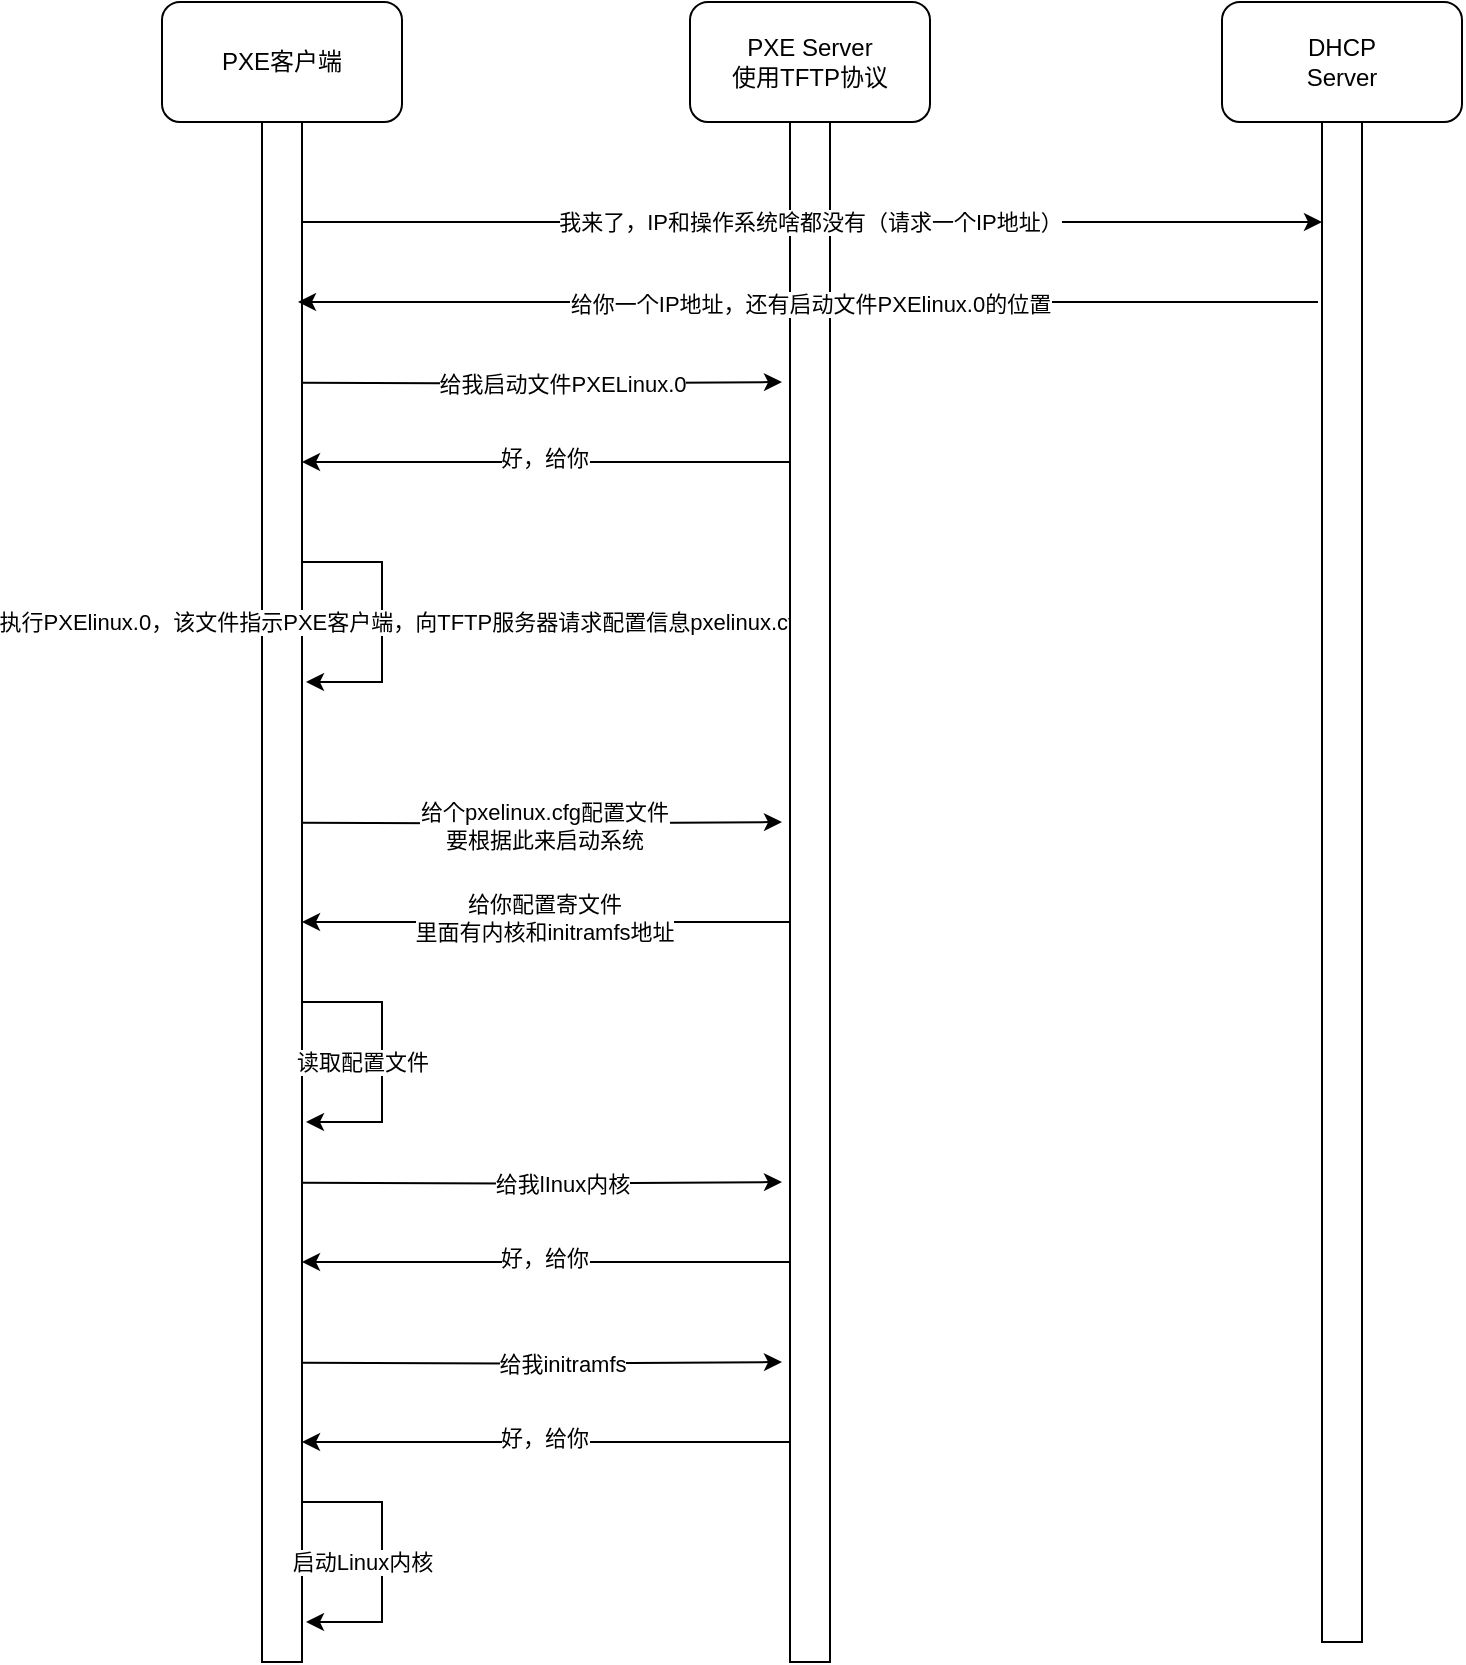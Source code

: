 <mxfile version="23.0.2" type="device">
  <diagram name="第 1 页" id="Rb0hoy2FS1DGy81axX5X">
    <mxGraphModel dx="1878" dy="1266" grid="1" gridSize="10" guides="1" tooltips="1" connect="1" arrows="1" fold="1" page="1" pageScale="1" pageWidth="827" pageHeight="1169" math="0" shadow="0">
      <root>
        <mxCell id="0" />
        <mxCell id="1" parent="0" />
        <mxCell id="vlV--gGb_nmDDYyG4WEQ-4" value="" style="rounded=0;whiteSpace=wrap;html=1;" vertex="1" parent="1">
          <mxGeometry x="140" y="160" width="20" height="770" as="geometry" />
        </mxCell>
        <mxCell id="vlV--gGb_nmDDYyG4WEQ-1" value="PXE客户端" style="rounded=1;whiteSpace=wrap;html=1;" vertex="1" parent="1">
          <mxGeometry x="90" y="100" width="120" height="60" as="geometry" />
        </mxCell>
        <mxCell id="vlV--gGb_nmDDYyG4WEQ-2" value="PXE Server&lt;br&gt;使用TFTP协议" style="rounded=1;whiteSpace=wrap;html=1;" vertex="1" parent="1">
          <mxGeometry x="354" y="100" width="120" height="60" as="geometry" />
        </mxCell>
        <mxCell id="vlV--gGb_nmDDYyG4WEQ-3" value="DHCP&lt;br&gt;Server" style="rounded=1;whiteSpace=wrap;html=1;" vertex="1" parent="1">
          <mxGeometry x="620" y="100" width="120" height="60" as="geometry" />
        </mxCell>
        <mxCell id="vlV--gGb_nmDDYyG4WEQ-12" style="edgeStyle=orthogonalEdgeStyle;rounded=0;orthogonalLoop=1;jettySize=auto;html=1;exitX=1;exitY=0.25;exitDx=0;exitDy=0;" edge="1" parent="1">
          <mxGeometry relative="1" as="geometry">
            <mxPoint x="400" y="290.002" as="targetPoint" />
            <mxPoint x="160.0" y="290.33" as="sourcePoint" />
          </mxGeometry>
        </mxCell>
        <mxCell id="vlV--gGb_nmDDYyG4WEQ-13" value="给我启动文件PXELinux.0&lt;br&gt;" style="edgeLabel;html=1;align=center;verticalAlign=middle;resizable=0;points=[];" vertex="1" connectable="0" parent="vlV--gGb_nmDDYyG4WEQ-12">
          <mxGeometry x="0.316" relative="1" as="geometry">
            <mxPoint x="-28" as="offset" />
          </mxGeometry>
        </mxCell>
        <mxCell id="vlV--gGb_nmDDYyG4WEQ-17" style="edgeStyle=orthogonalEdgeStyle;rounded=0;orthogonalLoop=1;jettySize=auto;html=1;" edge="1" parent="1">
          <mxGeometry relative="1" as="geometry">
            <mxPoint x="162" y="440" as="targetPoint" />
            <mxPoint x="160.0" y="380.004" as="sourcePoint" />
            <Array as="points">
              <mxPoint x="200" y="380" />
              <mxPoint x="200" y="440" />
            </Array>
          </mxGeometry>
        </mxCell>
        <mxCell id="vlV--gGb_nmDDYyG4WEQ-18" value="执行PXElinux.0，该文件指示PXE客户端，向TFTP服务器请求配置信息pxelinux.cfg" style="edgeLabel;html=1;align=center;verticalAlign=middle;resizable=0;points=[];" vertex="1" connectable="0" parent="vlV--gGb_nmDDYyG4WEQ-17">
          <mxGeometry x="0.094" y="-3" relative="1" as="geometry">
            <mxPoint x="13" y="-6" as="offset" />
          </mxGeometry>
        </mxCell>
        <mxCell id="vlV--gGb_nmDDYyG4WEQ-14" style="edgeStyle=orthogonalEdgeStyle;rounded=0;orthogonalLoop=1;jettySize=auto;html=1;exitX=0;exitY=0.25;exitDx=0;exitDy=0;entryX=1;entryY=0.25;entryDx=0;entryDy=0;" edge="1" parent="1">
          <mxGeometry relative="1" as="geometry">
            <mxPoint x="404" y="330.0" as="sourcePoint" />
            <mxPoint x="160.0" y="330.0" as="targetPoint" />
          </mxGeometry>
        </mxCell>
        <mxCell id="vlV--gGb_nmDDYyG4WEQ-15" value="好，给你" style="edgeLabel;html=1;align=center;verticalAlign=middle;resizable=0;points=[];" vertex="1" connectable="0" parent="vlV--gGb_nmDDYyG4WEQ-14">
          <mxGeometry x="-0.248" y="-2" relative="1" as="geometry">
            <mxPoint x="-32" as="offset" />
          </mxGeometry>
        </mxCell>
        <mxCell id="vlV--gGb_nmDDYyG4WEQ-5" value="" style="rounded=0;whiteSpace=wrap;html=1;" vertex="1" parent="1">
          <mxGeometry x="404" y="160" width="20" height="770" as="geometry" />
        </mxCell>
        <mxCell id="vlV--gGb_nmDDYyG4WEQ-10" style="edgeStyle=orthogonalEdgeStyle;rounded=0;orthogonalLoop=1;jettySize=auto;html=1;entryX=1;entryY=0.5;entryDx=0;entryDy=0;" edge="1" parent="1">
          <mxGeometry relative="1" as="geometry">
            <mxPoint x="668" y="250" as="sourcePoint" />
            <mxPoint x="158.0" y="250" as="targetPoint" />
          </mxGeometry>
        </mxCell>
        <mxCell id="vlV--gGb_nmDDYyG4WEQ-11" value="给你一个IP地址，还有启动文件PXElinux.0的位置" style="edgeLabel;html=1;align=center;verticalAlign=middle;resizable=0;points=[];" vertex="1" connectable="0" parent="vlV--gGb_nmDDYyG4WEQ-10">
          <mxGeometry x="-0.33" y="1" relative="1" as="geometry">
            <mxPoint x="-83" as="offset" />
          </mxGeometry>
        </mxCell>
        <mxCell id="vlV--gGb_nmDDYyG4WEQ-6" value="" style="rounded=0;whiteSpace=wrap;html=1;" vertex="1" parent="1">
          <mxGeometry x="670" y="160" width="20" height="760" as="geometry" />
        </mxCell>
        <mxCell id="vlV--gGb_nmDDYyG4WEQ-7" style="edgeStyle=orthogonalEdgeStyle;rounded=0;orthogonalLoop=1;jettySize=auto;html=1;exitX=1;exitY=0.25;exitDx=0;exitDy=0;entryX=0;entryY=0.25;entryDx=0;entryDy=0;" edge="1" parent="1">
          <mxGeometry relative="1" as="geometry">
            <mxPoint x="160" y="210.0" as="sourcePoint" />
            <mxPoint x="670" y="210.0" as="targetPoint" />
          </mxGeometry>
        </mxCell>
        <mxCell id="vlV--gGb_nmDDYyG4WEQ-9" value="我来了，IP和操作系统啥都没有（请求一个IP地址）" style="edgeLabel;html=1;align=center;verticalAlign=middle;resizable=0;points=[];" vertex="1" connectable="0" parent="vlV--gGb_nmDDYyG4WEQ-7">
          <mxGeometry x="0.184" y="3" relative="1" as="geometry">
            <mxPoint x="-48" y="3" as="offset" />
          </mxGeometry>
        </mxCell>
        <mxCell id="vlV--gGb_nmDDYyG4WEQ-20" style="edgeStyle=orthogonalEdgeStyle;rounded=0;orthogonalLoop=1;jettySize=auto;html=1;exitX=1;exitY=0.25;exitDx=0;exitDy=0;" edge="1" parent="1">
          <mxGeometry relative="1" as="geometry">
            <mxPoint x="400" y="510.002" as="targetPoint" />
            <mxPoint x="160.0" y="510.33" as="sourcePoint" />
          </mxGeometry>
        </mxCell>
        <mxCell id="vlV--gGb_nmDDYyG4WEQ-23" value="给个pxelinux.cfg配置文件&lt;br&gt;要根据此来启动系统" style="edgeLabel;html=1;align=center;verticalAlign=middle;resizable=0;points=[];" vertex="1" connectable="0" parent="vlV--gGb_nmDDYyG4WEQ-20">
          <mxGeometry x="0.092" y="-1" relative="1" as="geometry">
            <mxPoint x="-10" as="offset" />
          </mxGeometry>
        </mxCell>
        <mxCell id="vlV--gGb_nmDDYyG4WEQ-24" style="edgeStyle=orthogonalEdgeStyle;rounded=0;orthogonalLoop=1;jettySize=auto;html=1;exitX=0;exitY=0.25;exitDx=0;exitDy=0;entryX=1;entryY=0.25;entryDx=0;entryDy=0;" edge="1" parent="1">
          <mxGeometry relative="1" as="geometry">
            <mxPoint x="404" y="560.0" as="sourcePoint" />
            <mxPoint x="160.0" y="560.0" as="targetPoint" />
          </mxGeometry>
        </mxCell>
        <mxCell id="vlV--gGb_nmDDYyG4WEQ-25" value="给你配置寄文件&lt;br&gt;里面有内核和initramfs地址" style="edgeLabel;html=1;align=center;verticalAlign=middle;resizable=0;points=[];" vertex="1" connectable="0" parent="vlV--gGb_nmDDYyG4WEQ-24">
          <mxGeometry x="-0.248" y="-2" relative="1" as="geometry">
            <mxPoint x="-32" as="offset" />
          </mxGeometry>
        </mxCell>
        <mxCell id="vlV--gGb_nmDDYyG4WEQ-26" style="edgeStyle=orthogonalEdgeStyle;rounded=0;orthogonalLoop=1;jettySize=auto;html=1;" edge="1" parent="1">
          <mxGeometry relative="1" as="geometry">
            <mxPoint x="162" y="660" as="targetPoint" />
            <mxPoint x="160.0" y="600.004" as="sourcePoint" />
            <Array as="points">
              <mxPoint x="200" y="600" />
              <mxPoint x="200" y="660" />
            </Array>
          </mxGeometry>
        </mxCell>
        <mxCell id="vlV--gGb_nmDDYyG4WEQ-27" value="读取配置文件" style="edgeLabel;html=1;align=center;verticalAlign=middle;resizable=0;points=[];" vertex="1" connectable="0" parent="vlV--gGb_nmDDYyG4WEQ-26">
          <mxGeometry x="0.094" y="-3" relative="1" as="geometry">
            <mxPoint x="-7" y="-6" as="offset" />
          </mxGeometry>
        </mxCell>
        <mxCell id="vlV--gGb_nmDDYyG4WEQ-28" style="edgeStyle=orthogonalEdgeStyle;rounded=0;orthogonalLoop=1;jettySize=auto;html=1;exitX=1;exitY=0.25;exitDx=0;exitDy=0;" edge="1" parent="1">
          <mxGeometry relative="1" as="geometry">
            <mxPoint x="400" y="690.002" as="targetPoint" />
            <mxPoint x="160.0" y="690.33" as="sourcePoint" />
          </mxGeometry>
        </mxCell>
        <mxCell id="vlV--gGb_nmDDYyG4WEQ-29" value="给我lInux内核" style="edgeLabel;html=1;align=center;verticalAlign=middle;resizable=0;points=[];" vertex="1" connectable="0" parent="vlV--gGb_nmDDYyG4WEQ-28">
          <mxGeometry x="0.316" relative="1" as="geometry">
            <mxPoint x="-28" as="offset" />
          </mxGeometry>
        </mxCell>
        <mxCell id="vlV--gGb_nmDDYyG4WEQ-30" style="edgeStyle=orthogonalEdgeStyle;rounded=0;orthogonalLoop=1;jettySize=auto;html=1;exitX=0;exitY=0.25;exitDx=0;exitDy=0;entryX=1;entryY=0.25;entryDx=0;entryDy=0;" edge="1" parent="1">
          <mxGeometry relative="1" as="geometry">
            <mxPoint x="404" y="730.0" as="sourcePoint" />
            <mxPoint x="160.0" y="730.0" as="targetPoint" />
          </mxGeometry>
        </mxCell>
        <mxCell id="vlV--gGb_nmDDYyG4WEQ-31" value="好，给你" style="edgeLabel;html=1;align=center;verticalAlign=middle;resizable=0;points=[];" vertex="1" connectable="0" parent="vlV--gGb_nmDDYyG4WEQ-30">
          <mxGeometry x="-0.248" y="-2" relative="1" as="geometry">
            <mxPoint x="-32" as="offset" />
          </mxGeometry>
        </mxCell>
        <mxCell id="vlV--gGb_nmDDYyG4WEQ-32" style="edgeStyle=orthogonalEdgeStyle;rounded=0;orthogonalLoop=1;jettySize=auto;html=1;exitX=1;exitY=0.25;exitDx=0;exitDy=0;" edge="1" parent="1">
          <mxGeometry relative="1" as="geometry">
            <mxPoint x="400" y="780.002" as="targetPoint" />
            <mxPoint x="160.0" y="780.33" as="sourcePoint" />
          </mxGeometry>
        </mxCell>
        <mxCell id="vlV--gGb_nmDDYyG4WEQ-33" value="给我initramfs" style="edgeLabel;html=1;align=center;verticalAlign=middle;resizable=0;points=[];" vertex="1" connectable="0" parent="vlV--gGb_nmDDYyG4WEQ-32">
          <mxGeometry x="0.316" relative="1" as="geometry">
            <mxPoint x="-28" as="offset" />
          </mxGeometry>
        </mxCell>
        <mxCell id="vlV--gGb_nmDDYyG4WEQ-34" style="edgeStyle=orthogonalEdgeStyle;rounded=0;orthogonalLoop=1;jettySize=auto;html=1;exitX=0;exitY=0.25;exitDx=0;exitDy=0;entryX=1;entryY=0.25;entryDx=0;entryDy=0;" edge="1" parent="1">
          <mxGeometry relative="1" as="geometry">
            <mxPoint x="404" y="820.0" as="sourcePoint" />
            <mxPoint x="160.0" y="820.0" as="targetPoint" />
            <Array as="points">
              <mxPoint x="380" y="820" />
              <mxPoint x="380" y="820" />
            </Array>
          </mxGeometry>
        </mxCell>
        <mxCell id="vlV--gGb_nmDDYyG4WEQ-35" value="好，给你" style="edgeLabel;html=1;align=center;verticalAlign=middle;resizable=0;points=[];" vertex="1" connectable="0" parent="vlV--gGb_nmDDYyG4WEQ-34">
          <mxGeometry x="-0.248" y="-2" relative="1" as="geometry">
            <mxPoint x="-32" as="offset" />
          </mxGeometry>
        </mxCell>
        <mxCell id="vlV--gGb_nmDDYyG4WEQ-36" style="edgeStyle=orthogonalEdgeStyle;rounded=0;orthogonalLoop=1;jettySize=auto;html=1;" edge="1" parent="1">
          <mxGeometry relative="1" as="geometry">
            <mxPoint x="162" y="910" as="targetPoint" />
            <mxPoint x="160.0" y="850.004" as="sourcePoint" />
            <Array as="points">
              <mxPoint x="200" y="850" />
              <mxPoint x="200" y="910" />
            </Array>
          </mxGeometry>
        </mxCell>
        <mxCell id="vlV--gGb_nmDDYyG4WEQ-37" value="启动Linux内核" style="edgeLabel;html=1;align=center;verticalAlign=middle;resizable=0;points=[];" vertex="1" connectable="0" parent="vlV--gGb_nmDDYyG4WEQ-36">
          <mxGeometry x="0.094" y="-3" relative="1" as="geometry">
            <mxPoint x="-7" y="-6" as="offset" />
          </mxGeometry>
        </mxCell>
      </root>
    </mxGraphModel>
  </diagram>
</mxfile>

